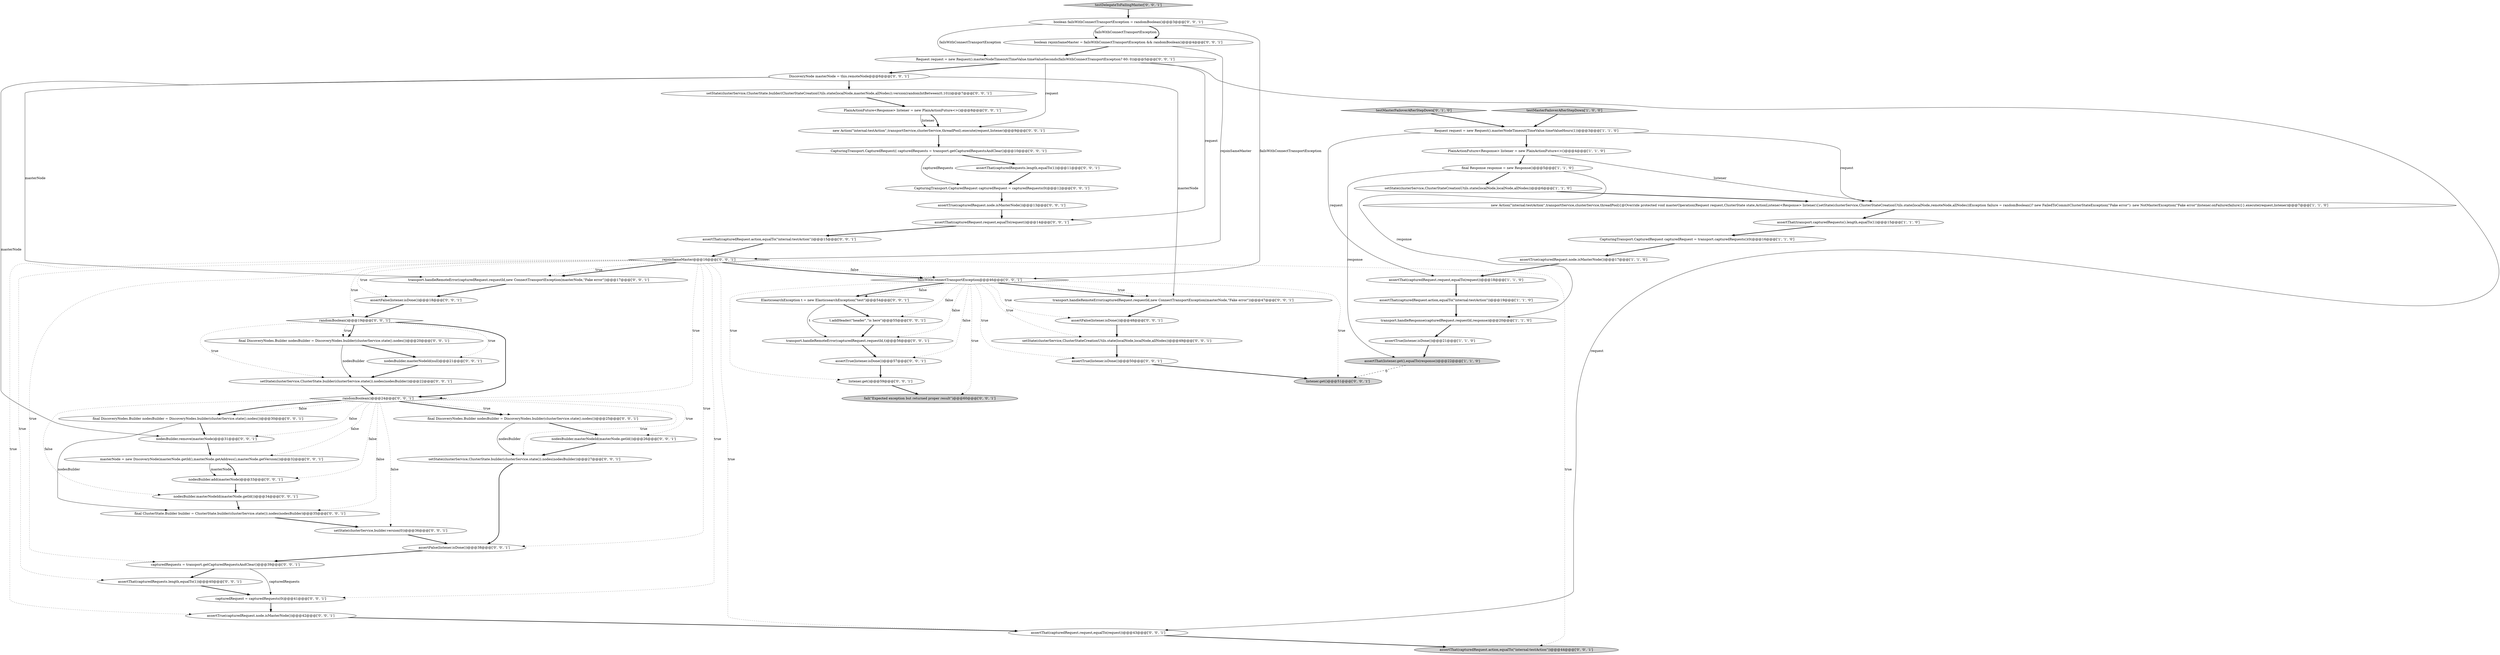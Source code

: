 digraph {
7 [style = filled, label = "CapturingTransport.CapturedRequest capturedRequest = transport.capturedRequests()(0(@@@16@@@['1', '1', '0']", fillcolor = white, shape = ellipse image = "AAA0AAABBB1BBB"];
26 [style = filled, label = "masterNode = new DiscoveryNode(masterNode.getId(),masterNode.getAddress(),masterNode.getVersion())@@@32@@@['0', '0', '1']", fillcolor = white, shape = ellipse image = "AAA0AAABBB3BBB"];
61 [style = filled, label = "assertThat(capturedRequest.request,equalTo(request))@@@14@@@['0', '0', '1']", fillcolor = white, shape = ellipse image = "AAA0AAABBB3BBB"];
65 [style = filled, label = "setState(clusterService,ClusterState.builder(clusterService.state()).nodes(nodesBuilder))@@@22@@@['0', '0', '1']", fillcolor = white, shape = ellipse image = "AAA0AAABBB3BBB"];
49 [style = filled, label = "setState(clusterService,ClusterStateCreationUtils.state(localNode,localNode,allNodes))@@@49@@@['0', '0', '1']", fillcolor = white, shape = ellipse image = "AAA0AAABBB3BBB"];
29 [style = filled, label = "boolean rejoinSameMaster = failsWithConnectTransportException && randomBoolean()@@@4@@@['0', '0', '1']", fillcolor = white, shape = ellipse image = "AAA0AAABBB3BBB"];
28 [style = filled, label = "testDelegateToFailingMaster['0', '0', '1']", fillcolor = lightgray, shape = diamond image = "AAA0AAABBB3BBB"];
40 [style = filled, label = "final ClusterState.Builder builder = ClusterState.builder(clusterService.state()).nodes(nodesBuilder)@@@35@@@['0', '0', '1']", fillcolor = white, shape = ellipse image = "AAA0AAABBB3BBB"];
48 [style = filled, label = "fail(\"Expected exception but returned proper result\")@@@60@@@['0', '0', '1']", fillcolor = lightgray, shape = ellipse image = "AAA0AAABBB3BBB"];
56 [style = filled, label = "ElasticsearchException t = new ElasticsearchException(\"test\")@@@54@@@['0', '0', '1']", fillcolor = white, shape = ellipse image = "AAA0AAABBB3BBB"];
6 [style = filled, label = "PlainActionFuture<Response> listener = new PlainActionFuture<>()@@@4@@@['1', '1', '0']", fillcolor = white, shape = ellipse image = "AAA0AAABBB1BBB"];
34 [style = filled, label = "nodesBuilder.masterNodeId(masterNode.getId())@@@34@@@['0', '0', '1']", fillcolor = white, shape = ellipse image = "AAA0AAABBB3BBB"];
35 [style = filled, label = "final DiscoveryNodes.Builder nodesBuilder = DiscoveryNodes.builder(clusterService.state().nodes())@@@30@@@['0', '0', '1']", fillcolor = white, shape = ellipse image = "AAA0AAABBB3BBB"];
16 [style = filled, label = "rejoinSameMaster@@@16@@@['0', '0', '1']", fillcolor = white, shape = diamond image = "AAA0AAABBB3BBB"];
37 [style = filled, label = "nodesBuilder.masterNodeId(masterNode.getId())@@@26@@@['0', '0', '1']", fillcolor = white, shape = ellipse image = "AAA0AAABBB3BBB"];
62 [style = filled, label = "setState(clusterService,ClusterState.builder(ClusterStateCreationUtils.state(localNode,masterNode,allNodes)).version(randomIntBetween(0,10)))@@@7@@@['0', '0', '1']", fillcolor = white, shape = ellipse image = "AAA0AAABBB3BBB"];
0 [style = filled, label = "final Response response = new Response()@@@5@@@['1', '1', '0']", fillcolor = white, shape = ellipse image = "AAA0AAABBB1BBB"];
18 [style = filled, label = "listener.get()@@@59@@@['0', '0', '1']", fillcolor = white, shape = ellipse image = "AAA0AAABBB3BBB"];
30 [style = filled, label = "final DiscoveryNodes.Builder nodesBuilder = DiscoveryNodes.builder(clusterService.state().nodes())@@@20@@@['0', '0', '1']", fillcolor = white, shape = ellipse image = "AAA0AAABBB3BBB"];
2 [style = filled, label = "testMasterFailoverAfterStepDown['1', '0', '0']", fillcolor = lightgray, shape = diamond image = "AAA0AAABBB1BBB"];
44 [style = filled, label = "randomBoolean()@@@19@@@['0', '0', '1']", fillcolor = white, shape = diamond image = "AAA0AAABBB3BBB"];
51 [style = filled, label = "capturedRequest = capturedRequests(0(@@@41@@@['0', '0', '1']", fillcolor = white, shape = ellipse image = "AAA0AAABBB3BBB"];
57 [style = filled, label = "new Action(\"internal:testAction\",transportService,clusterService,threadPool).execute(request,listener)@@@9@@@['0', '0', '1']", fillcolor = white, shape = ellipse image = "AAA0AAABBB3BBB"];
59 [style = filled, label = "assertThat(capturedRequest.action,equalTo(\"internal:testAction\"))@@@44@@@['0', '0', '1']", fillcolor = lightgray, shape = ellipse image = "AAA0AAABBB3BBB"];
15 [style = filled, label = "PlainActionFuture<Response> listener = new PlainActionFuture<>()@@@8@@@['0', '0', '1']", fillcolor = white, shape = ellipse image = "AAA0AAABBB3BBB"];
60 [style = filled, label = "t.addHeader(\"header\",\"is here\")@@@55@@@['0', '0', '1']", fillcolor = white, shape = ellipse image = "AAA0AAABBB3BBB"];
45 [style = filled, label = "randomBoolean()@@@24@@@['0', '0', '1']", fillcolor = white, shape = diamond image = "AAA0AAABBB3BBB"];
21 [style = filled, label = "nodesBuilder.add(masterNode)@@@33@@@['0', '0', '1']", fillcolor = white, shape = ellipse image = "AAA0AAABBB3BBB"];
27 [style = filled, label = "nodesBuilder.masterNodeId(null)@@@21@@@['0', '0', '1']", fillcolor = white, shape = ellipse image = "AAA0AAABBB3BBB"];
31 [style = filled, label = "setState(clusterService,ClusterState.builder(clusterService.state()).nodes(nodesBuilder))@@@27@@@['0', '0', '1']", fillcolor = white, shape = ellipse image = "AAA0AAABBB3BBB"];
33 [style = filled, label = "assertThat(capturedRequests.length,equalTo(1))@@@40@@@['0', '0', '1']", fillcolor = white, shape = ellipse image = "AAA0AAABBB3BBB"];
41 [style = filled, label = "assertTrue(capturedRequest.node.isMasterNode())@@@13@@@['0', '0', '1']", fillcolor = white, shape = ellipse image = "AAA0AAABBB3BBB"];
4 [style = filled, label = "assertThat(capturedRequest.action,equalTo(\"internal:testAction\"))@@@19@@@['1', '1', '0']", fillcolor = white, shape = ellipse image = "AAA0AAABBB1BBB"];
32 [style = filled, label = "nodesBuilder.remove(masterNode)@@@31@@@['0', '0', '1']", fillcolor = white, shape = ellipse image = "AAA0AAABBB3BBB"];
46 [style = filled, label = "assertThat(capturedRequests.length,equalTo(1))@@@11@@@['0', '0', '1']", fillcolor = white, shape = ellipse image = "AAA0AAABBB3BBB"];
19 [style = filled, label = "setState(clusterService,builder.version(0))@@@36@@@['0', '0', '1']", fillcolor = white, shape = ellipse image = "AAA0AAABBB3BBB"];
14 [style = filled, label = "testMasterFailoverAfterStepDown['0', '1', '0']", fillcolor = lightgray, shape = diamond image = "AAA0AAABBB2BBB"];
13 [style = filled, label = "transport.handleResponse(capturedRequest.requestId,response)@@@20@@@['1', '1', '0']", fillcolor = white, shape = ellipse image = "AAA0AAABBB1BBB"];
8 [style = filled, label = "new Action(\"internal:testAction\",transportService,clusterService,threadPool){@Override protected void masterOperation(Request request,ClusterState state,ActionListener<Response> listener){setState(clusterService,ClusterStateCreationUtils.state(localNode,remoteNode,allNodes))Exception failure = randomBoolean()? new FailedToCommitClusterStateException(\"Fake error\"): new NotMasterException(\"Fake error\")listener.onFailure(failure)}}.execute(request,listener)@@@7@@@['1', '1', '0']", fillcolor = white, shape = ellipse image = "AAA0AAABBB1BBB"];
43 [style = filled, label = "failsWithConnectTransportException@@@46@@@['0', '0', '1']", fillcolor = white, shape = diamond image = "AAA0AAABBB3BBB"];
24 [style = filled, label = "assertThat(capturedRequest.request,equalTo(request))@@@43@@@['0', '0', '1']", fillcolor = white, shape = ellipse image = "AAA0AAABBB3BBB"];
64 [style = filled, label = "assertTrue(capturedRequest.node.isMasterNode())@@@42@@@['0', '0', '1']", fillcolor = white, shape = ellipse image = "AAA0AAABBB3BBB"];
5 [style = filled, label = "setState(clusterService,ClusterStateCreationUtils.state(localNode,localNode,allNodes))@@@6@@@['1', '1', '0']", fillcolor = white, shape = ellipse image = "AAA0AAABBB1BBB"];
20 [style = filled, label = "transport.handleRemoteError(capturedRequest.requestId,new ConnectTransportException(masterNode,\"Fake error\"))@@@47@@@['0', '0', '1']", fillcolor = white, shape = ellipse image = "AAA0AAABBB3BBB"];
22 [style = filled, label = "assertTrue(listener.isDone())@@@57@@@['0', '0', '1']", fillcolor = white, shape = ellipse image = "AAA0AAABBB3BBB"];
36 [style = filled, label = "assertThat(capturedRequest.action,equalTo(\"internal:testAction\"))@@@15@@@['0', '0', '1']", fillcolor = white, shape = ellipse image = "AAA0AAABBB3BBB"];
55 [style = filled, label = "assertFalse(listener.isDone())@@@18@@@['0', '0', '1']", fillcolor = white, shape = ellipse image = "AAA0AAABBB3BBB"];
3 [style = filled, label = "assertThat(transport.capturedRequests().length,equalTo(1))@@@15@@@['1', '1', '0']", fillcolor = white, shape = ellipse image = "AAA0AAABBB1BBB"];
23 [style = filled, label = "boolean failsWithConnectTransportException = randomBoolean()@@@3@@@['0', '0', '1']", fillcolor = white, shape = ellipse image = "AAA0AAABBB3BBB"];
10 [style = filled, label = "assertThat(listener.get(),equalTo(response))@@@22@@@['1', '1', '0']", fillcolor = lightgray, shape = ellipse image = "AAA0AAABBB1BBB"];
63 [style = filled, label = "DiscoveryNode masterNode = this.remoteNode@@@6@@@['0', '0', '1']", fillcolor = white, shape = ellipse image = "AAA0AAABBB3BBB"];
52 [style = filled, label = "Request request = new Request().masterNodeTimeout(TimeValue.timeValueSeconds(failsWithConnectTransportException? 60: 0))@@@5@@@['0', '0', '1']", fillcolor = white, shape = ellipse image = "AAA0AAABBB3BBB"];
12 [style = filled, label = "Request request = new Request().masterNodeTimeout(TimeValue.timeValueHours(1))@@@3@@@['1', '1', '0']", fillcolor = white, shape = ellipse image = "AAA0AAABBB1BBB"];
1 [style = filled, label = "assertThat(capturedRequest.request,equalTo(request))@@@18@@@['1', '1', '0']", fillcolor = white, shape = ellipse image = "AAA0AAABBB1BBB"];
42 [style = filled, label = "listener.get()@@@51@@@['0', '0', '1']", fillcolor = lightgray, shape = ellipse image = "AAA0AAABBB3BBB"];
47 [style = filled, label = "CapturingTransport.CapturedRequest capturedRequest = capturedRequests(0(@@@12@@@['0', '0', '1']", fillcolor = white, shape = ellipse image = "AAA0AAABBB3BBB"];
58 [style = filled, label = "final DiscoveryNodes.Builder nodesBuilder = DiscoveryNodes.builder(clusterService.state().nodes())@@@25@@@['0', '0', '1']", fillcolor = white, shape = ellipse image = "AAA0AAABBB3BBB"];
11 [style = filled, label = "assertTrue(listener.isDone())@@@21@@@['1', '1', '0']", fillcolor = white, shape = ellipse image = "AAA0AAABBB1BBB"];
25 [style = filled, label = "transport.handleRemoteError(capturedRequest.requestId,new ConnectTransportException(masterNode,\"Fake error\"))@@@17@@@['0', '0', '1']", fillcolor = white, shape = ellipse image = "AAA0AAABBB3BBB"];
17 [style = filled, label = "assertFalse(listener.isDone())@@@48@@@['0', '0', '1']", fillcolor = white, shape = ellipse image = "AAA0AAABBB3BBB"];
54 [style = filled, label = "assertTrue(listener.isDone())@@@50@@@['0', '0', '1']", fillcolor = white, shape = ellipse image = "AAA0AAABBB3BBB"];
39 [style = filled, label = "transport.handleRemoteError(capturedRequest.requestId,t)@@@56@@@['0', '0', '1']", fillcolor = white, shape = ellipse image = "AAA0AAABBB3BBB"];
50 [style = filled, label = "assertFalse(listener.isDone())@@@38@@@['0', '0', '1']", fillcolor = white, shape = ellipse image = "AAA0AAABBB3BBB"];
9 [style = filled, label = "assertTrue(capturedRequest.node.isMasterNode())@@@17@@@['1', '1', '0']", fillcolor = white, shape = ellipse image = "AAA0AAABBB1BBB"];
38 [style = filled, label = "capturedRequests = transport.getCapturedRequestsAndClear()@@@39@@@['0', '0', '1']", fillcolor = white, shape = ellipse image = "AAA0AAABBB3BBB"];
53 [style = filled, label = "CapturingTransport.CapturedRequest(( capturedRequests = transport.getCapturedRequestsAndClear()@@@10@@@['0', '0', '1']", fillcolor = white, shape = ellipse image = "AAA0AAABBB3BBB"];
46->47 [style = bold, label=""];
58->31 [style = solid, label="nodesBuilder"];
52->24 [style = solid, label="request"];
44->30 [style = dotted, label="true"];
45->26 [style = dotted, label="false"];
45->34 [style = dotted, label="false"];
53->47 [style = solid, label="capturedRequests"];
56->39 [style = solid, label="t"];
45->21 [style = dotted, label="false"];
31->50 [style = bold, label=""];
3->7 [style = bold, label=""];
58->37 [style = bold, label=""];
35->32 [style = bold, label=""];
27->65 [style = bold, label=""];
38->51 [style = solid, label="capturedRequests"];
30->27 [style = bold, label=""];
13->11 [style = bold, label=""];
44->30 [style = bold, label=""];
63->62 [style = bold, label=""];
35->40 [style = solid, label="nodesBuilder"];
16->44 [style = dotted, label="true"];
20->17 [style = bold, label=""];
39->22 [style = bold, label=""];
18->48 [style = bold, label=""];
12->8 [style = solid, label="request"];
43->49 [style = dotted, label="true"];
52->63 [style = bold, label=""];
29->16 [style = solid, label="rejoinSameMaster"];
23->29 [style = bold, label=""];
60->39 [style = bold, label=""];
17->49 [style = bold, label=""];
36->16 [style = bold, label=""];
26->21 [style = bold, label=""];
45->37 [style = dotted, label="true"];
43->17 [style = dotted, label="true"];
33->51 [style = bold, label=""];
45->58 [style = bold, label=""];
37->31 [style = bold, label=""];
43->56 [style = bold, label=""];
45->19 [style = dotted, label="false"];
16->25 [style = bold, label=""];
7->9 [style = bold, label=""];
43->54 [style = dotted, label="true"];
43->39 [style = dotted, label="false"];
43->48 [style = dotted, label="true"];
51->64 [style = bold, label=""];
43->20 [style = dotted, label="true"];
6->8 [style = solid, label="listener"];
45->32 [style = dotted, label="false"];
49->54 [style = bold, label=""];
8->3 [style = bold, label=""];
16->38 [style = dotted, label="true"];
19->50 [style = bold, label=""];
64->24 [style = bold, label=""];
15->57 [style = bold, label=""];
16->43 [style = dotted, label="false"];
23->29 [style = solid, label="failsWithConnectTransportException"];
1->4 [style = bold, label=""];
21->34 [style = bold, label=""];
43->22 [style = dotted, label="false"];
61->36 [style = bold, label=""];
52->57 [style = solid, label="request"];
43->20 [style = bold, label=""];
38->33 [style = bold, label=""];
41->61 [style = bold, label=""];
43->56 [style = dotted, label="false"];
26->21 [style = solid, label="masterNode"];
53->46 [style = bold, label=""];
5->8 [style = bold, label=""];
16->50 [style = dotted, label="true"];
16->55 [style = dotted, label="true"];
6->0 [style = bold, label=""];
28->23 [style = bold, label=""];
14->12 [style = bold, label=""];
63->20 [style = solid, label="masterNode"];
63->32 [style = solid, label="masterNode"];
0->10 [style = solid, label="response"];
43->60 [style = dotted, label="false"];
63->25 [style = solid, label="masterNode"];
56->60 [style = bold, label=""];
16->45 [style = dotted, label="true"];
32->26 [style = bold, label=""];
15->57 [style = solid, label="listener"];
11->10 [style = bold, label=""];
54->42 [style = bold, label=""];
44->27 [style = dotted, label="true"];
22->18 [style = bold, label=""];
25->55 [style = bold, label=""];
52->61 [style = solid, label="request"];
45->35 [style = bold, label=""];
4->13 [style = bold, label=""];
24->59 [style = bold, label=""];
12->6 [style = bold, label=""];
30->65 [style = solid, label="nodesBuilder"];
0->13 [style = solid, label="response"];
29->52 [style = bold, label=""];
50->38 [style = bold, label=""];
16->24 [style = dotted, label="true"];
55->44 [style = bold, label=""];
16->59 [style = dotted, label="true"];
45->40 [style = dotted, label="false"];
16->33 [style = dotted, label="true"];
12->1 [style = solid, label="request"];
47->41 [style = bold, label=""];
62->15 [style = bold, label=""];
45->58 [style = dotted, label="true"];
44->45 [style = bold, label=""];
45->35 [style = dotted, label="false"];
43->18 [style = dotted, label="true"];
34->40 [style = bold, label=""];
16->43 [style = bold, label=""];
23->43 [style = solid, label="failsWithConnectTransportException"];
57->53 [style = bold, label=""];
45->31 [style = dotted, label="true"];
65->45 [style = bold, label=""];
43->42 [style = dotted, label="true"];
10->42 [style = dashed, label="0"];
44->65 [style = dotted, label="true"];
40->19 [style = bold, label=""];
16->25 [style = dotted, label="true"];
16->64 [style = dotted, label="true"];
16->51 [style = dotted, label="true"];
0->5 [style = bold, label=""];
9->1 [style = bold, label=""];
23->52 [style = solid, label="failsWithConnectTransportException"];
2->12 [style = bold, label=""];
}
